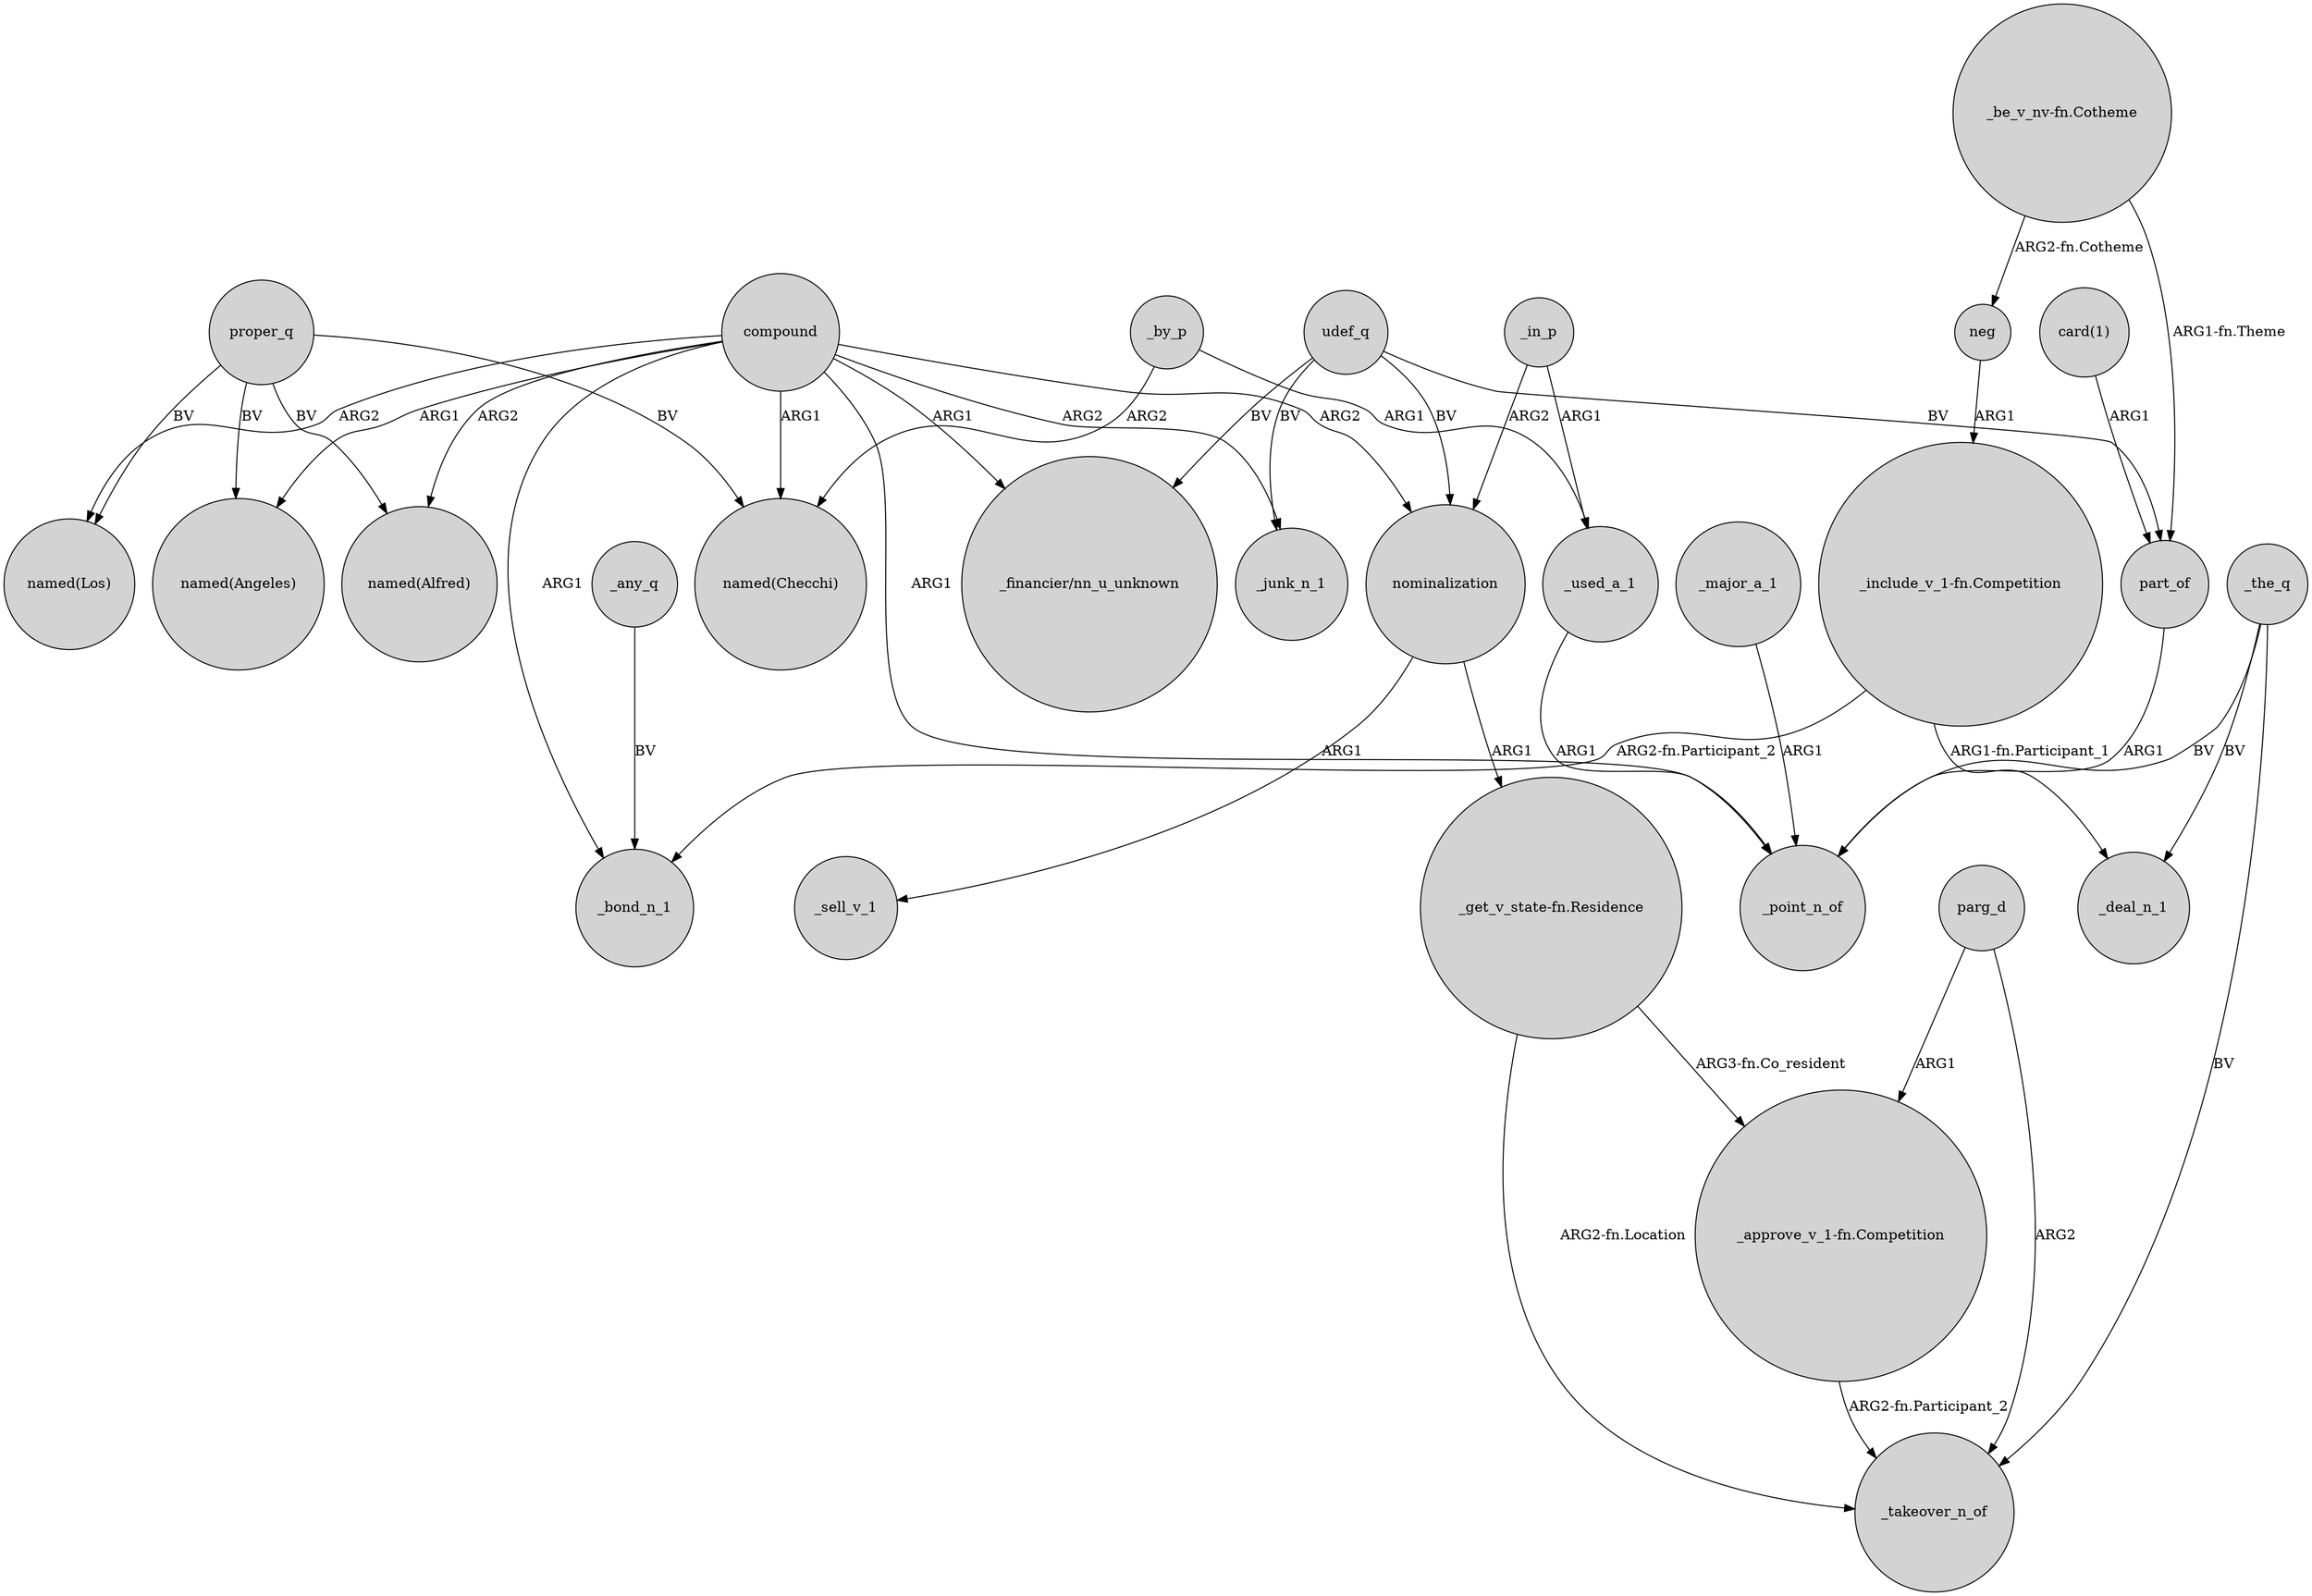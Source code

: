 digraph {
	node [shape=circle style=filled]
	compound -> "named(Checchi)" [label=ARG1]
	_in_p -> _used_a_1 [label=ARG1]
	_the_q -> _deal_n_1 [label=BV]
	"_get_v_state-fn.Residence" -> _takeover_n_of [label="ARG2-fn.Location"]
	parg_d -> "_approve_v_1-fn.Competition" [label=ARG1]
	compound -> "named(Alfred)" [label=ARG2]
	parg_d -> _takeover_n_of [label=ARG2]
	udef_q -> part_of [label=BV]
	_used_a_1 -> _point_n_of [label=ARG1]
	udef_q -> nominalization [label=BV]
	compound -> _bond_n_1 [label=ARG1]
	proper_q -> "named(Checchi)" [label=BV]
	_the_q -> _point_n_of [label=BV]
	"_be_v_nv-fn.Cotheme" -> part_of [label="ARG1-fn.Theme"]
	"_be_v_nv-fn.Cotheme" -> neg [label="ARG2-fn.Cotheme"]
	part_of -> _point_n_of [label=ARG1]
	compound -> _junk_n_1 [label=ARG2]
	"card(1)" -> part_of [label=ARG1]
	compound -> "named(Los)" [label=ARG2]
	compound -> nominalization [label=ARG2]
	neg -> "_include_v_1-fn.Competition" [label=ARG1]
	udef_q -> "_financier/nn_u_unknown" [label=BV]
	_by_p -> "named(Checchi)" [label=ARG2]
	compound -> "named(Angeles)" [label=ARG1]
	_the_q -> _takeover_n_of [label=BV]
	proper_q -> "named(Alfred)" [label=BV]
	proper_q -> "named(Los)" [label=BV]
	"_approve_v_1-fn.Competition" -> _takeover_n_of [label="ARG2-fn.Participant_2"]
	"_include_v_1-fn.Competition" -> _bond_n_1 [label="ARG2-fn.Participant_2"]
	compound -> "_financier/nn_u_unknown" [label=ARG1]
	proper_q -> "named(Angeles)" [label=BV]
	nominalization -> _sell_v_1 [label=ARG1]
	udef_q -> _junk_n_1 [label=BV]
	compound -> _point_n_of [label=ARG1]
	_major_a_1 -> _point_n_of [label=ARG1]
	"_include_v_1-fn.Competition" -> _deal_n_1 [label="ARG1-fn.Participant_1"]
	_in_p -> nominalization [label=ARG2]
	_by_p -> _used_a_1 [label=ARG1]
	"_get_v_state-fn.Residence" -> "_approve_v_1-fn.Competition" [label="ARG3-fn.Co_resident"]
	nominalization -> "_get_v_state-fn.Residence" [label=ARG1]
	_any_q -> _bond_n_1 [label=BV]
}
